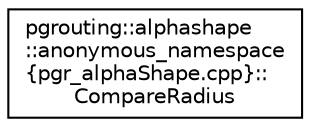 digraph "Graphical Class Hierarchy"
{
  edge [fontname="Helvetica",fontsize="10",labelfontname="Helvetica",labelfontsize="10"];
  node [fontname="Helvetica",fontsize="10",shape=record];
  rankdir="LR";
  Node0 [label="pgrouting::alphashape\l::anonymous_namespace\l\{pgr_alphaShape.cpp\}::\lCompareRadius",height=0.2,width=0.4,color="black", fillcolor="white", style="filled",URL="$structpgrouting_1_1alphashape_1_1anonymous__namespace_02pgr__alphaShape_8cpp_03_1_1CompareRadius.html"];
}
